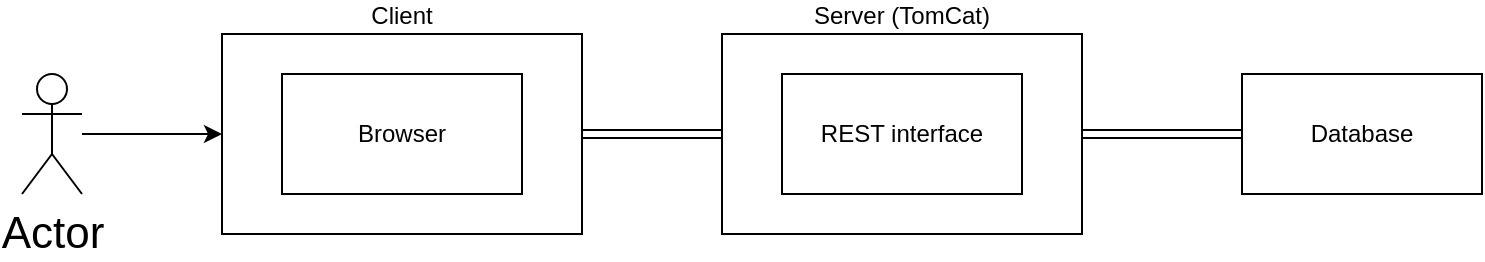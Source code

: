 <mxfile version="16.6.7" type="device"><diagram id="nbYk2j6-CCIyCMSGdjKx" name="Page-1"><mxGraphModel dx="2912" dy="1062" grid="1" gridSize="10" guides="1" tooltips="1" connect="1" arrows="1" fold="1" page="1" pageScale="1" pageWidth="850" pageHeight="1100" math="0" shadow="0"><root><mxCell id="0"/><mxCell id="1" parent="0"/><mxCell id="O3CwObsUMs7lklfSt0DN-9" style="edgeStyle=orthogonalEdgeStyle;shape=link;rounded=0;orthogonalLoop=1;jettySize=auto;html=1;exitX=1;exitY=0.5;exitDx=0;exitDy=0;entryX=0;entryY=0.5;entryDx=0;entryDy=0;" parent="1" source="O3CwObsUMs7lklfSt0DN-14" target="O3CwObsUMs7lklfSt0DN-3" edge="1"><mxGeometry relative="1" as="geometry"><mxPoint x="-500" y="210" as="sourcePoint"/></mxGeometry></mxCell><mxCell id="O3CwObsUMs7lklfSt0DN-3" value="Server (TomCat)" style="rounded=0;whiteSpace=wrap;html=1;labelPosition=center;verticalLabelPosition=top;align=center;verticalAlign=bottom;" parent="1" vertex="1"><mxGeometry x="-440" y="160" width="180" height="100" as="geometry"/></mxCell><mxCell id="O3CwObsUMs7lklfSt0DN-5" value="REST interface" style="rounded=0;whiteSpace=wrap;html=1;" parent="1" vertex="1"><mxGeometry x="-410" y="180" width="120" height="60" as="geometry"/></mxCell><mxCell id="O3CwObsUMs7lklfSt0DN-18" style="edgeStyle=orthogonalEdgeStyle;shape=link;rounded=0;orthogonalLoop=1;jettySize=auto;html=1;exitX=0;exitY=0.5;exitDx=0;exitDy=0;entryX=1;entryY=0.5;entryDx=0;entryDy=0;" parent="1" source="O3CwObsUMs7lklfSt0DN-6" target="O3CwObsUMs7lklfSt0DN-3" edge="1"><mxGeometry relative="1" as="geometry"/></mxCell><mxCell id="O3CwObsUMs7lklfSt0DN-6" value="Database" style="rounded=0;whiteSpace=wrap;html=1;" parent="1" vertex="1"><mxGeometry x="-180" y="180" width="120" height="60" as="geometry"/></mxCell><mxCell id="O3CwObsUMs7lklfSt0DN-14" value="Client" style="rounded=0;whiteSpace=wrap;html=1;labelPosition=center;verticalLabelPosition=top;align=center;verticalAlign=bottom;" parent="1" vertex="1"><mxGeometry x="-690" y="160" width="180" height="100" as="geometry"/></mxCell><mxCell id="O3CwObsUMs7lklfSt0DN-17" value="Browser" style="rounded=0;whiteSpace=wrap;html=1;" parent="1" vertex="1"><mxGeometry x="-660" y="180" width="120" height="60" as="geometry"/></mxCell><mxCell id="msgkBSbkcy_4Vmq0jt9c-3" style="edgeStyle=orthogonalEdgeStyle;rounded=0;orthogonalLoop=1;jettySize=auto;html=1;entryX=0;entryY=0.5;entryDx=0;entryDy=0;fontSize=22;" parent="1" source="msgkBSbkcy_4Vmq0jt9c-2" target="O3CwObsUMs7lklfSt0DN-14" edge="1"><mxGeometry relative="1" as="geometry"/></mxCell><mxCell id="msgkBSbkcy_4Vmq0jt9c-2" value="Actor" style="shape=umlActor;verticalLabelPosition=bottom;verticalAlign=top;html=1;outlineConnect=0;fontSize=22;" parent="1" vertex="1"><mxGeometry x="-790" y="180" width="30" height="60" as="geometry"/></mxCell></root></mxGraphModel></diagram></mxfile>